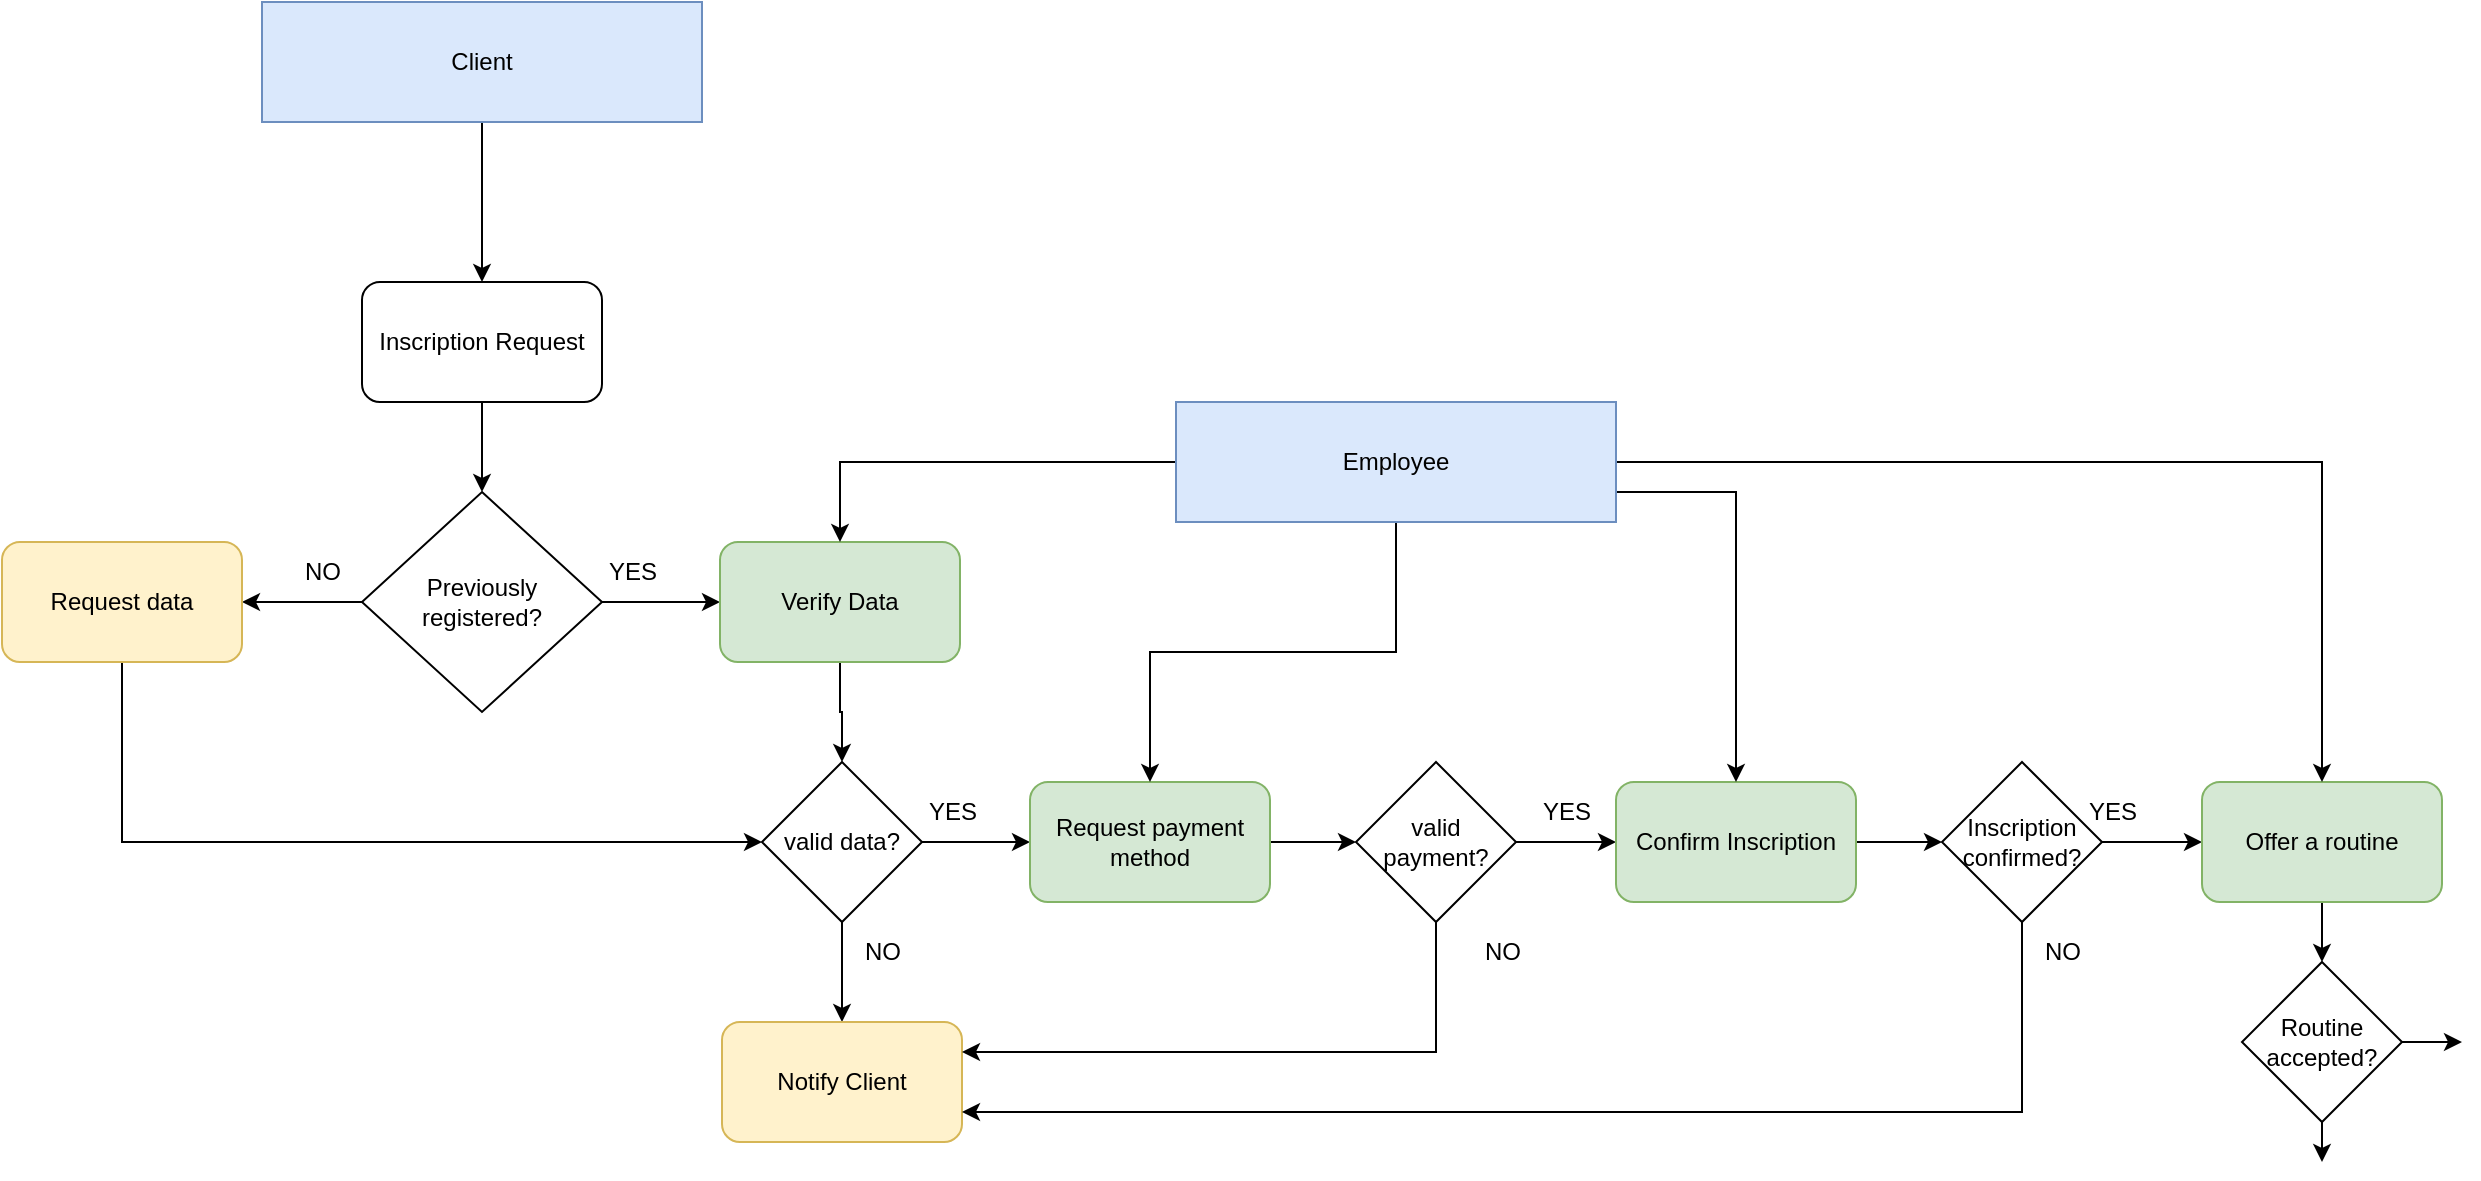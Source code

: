 <mxfile version="24.5.5" type="github">
  <diagram name="Página-1" id="WBaLmYNLntUNm74ANVJh">
    <mxGraphModel dx="2282" dy="1894" grid="1" gridSize="10" guides="1" tooltips="1" connect="1" arrows="1" fold="1" page="1" pageScale="1" pageWidth="827" pageHeight="1169" math="0" shadow="0">
      <root>
        <mxCell id="0" />
        <mxCell id="1" parent="0" />
        <mxCell id="hDY3VPVyiEWuewTr8_L1-15" style="edgeStyle=orthogonalEdgeStyle;rounded=0;orthogonalLoop=1;jettySize=auto;html=1;entryX=0.5;entryY=0;entryDx=0;entryDy=0;" edge="1" parent="1" source="hDY3VPVyiEWuewTr8_L1-2" target="hDY3VPVyiEWuewTr8_L1-7">
          <mxGeometry relative="1" as="geometry" />
        </mxCell>
        <mxCell id="hDY3VPVyiEWuewTr8_L1-2" value="Client" style="rounded=0;whiteSpace=wrap;html=1;fillColor=#dae8fc;strokeColor=#6c8ebf;" vertex="1" parent="1">
          <mxGeometry x="20" y="-140" width="220" height="60" as="geometry" />
        </mxCell>
        <mxCell id="hDY3VPVyiEWuewTr8_L1-14" style="edgeStyle=orthogonalEdgeStyle;rounded=0;orthogonalLoop=1;jettySize=auto;html=1;entryX=0.5;entryY=0;entryDx=0;entryDy=0;" edge="1" parent="1" source="hDY3VPVyiEWuewTr8_L1-7" target="hDY3VPVyiEWuewTr8_L1-8">
          <mxGeometry relative="1" as="geometry" />
        </mxCell>
        <mxCell id="hDY3VPVyiEWuewTr8_L1-7" value="Inscription Request" style="rounded=1;whiteSpace=wrap;html=1;" vertex="1" parent="1">
          <mxGeometry x="70" width="120" height="60" as="geometry" />
        </mxCell>
        <mxCell id="hDY3VPVyiEWuewTr8_L1-9" style="edgeStyle=orthogonalEdgeStyle;rounded=0;orthogonalLoop=1;jettySize=auto;html=1;entryX=0;entryY=0.5;entryDx=0;entryDy=0;" edge="1" parent="1" source="hDY3VPVyiEWuewTr8_L1-8" target="hDY3VPVyiEWuewTr8_L1-16">
          <mxGeometry relative="1" as="geometry">
            <mxPoint x="250" y="160" as="targetPoint" />
          </mxGeometry>
        </mxCell>
        <mxCell id="hDY3VPVyiEWuewTr8_L1-13" style="edgeStyle=orthogonalEdgeStyle;rounded=0;orthogonalLoop=1;jettySize=auto;html=1;entryX=1;entryY=0.5;entryDx=0;entryDy=0;" edge="1" parent="1" source="hDY3VPVyiEWuewTr8_L1-8" target="hDY3VPVyiEWuewTr8_L1-39">
          <mxGeometry relative="1" as="geometry">
            <mxPoint x="10" y="160" as="targetPoint" />
          </mxGeometry>
        </mxCell>
        <mxCell id="hDY3VPVyiEWuewTr8_L1-8" value="Previously registered?" style="rhombus;whiteSpace=wrap;html=1;" vertex="1" parent="1">
          <mxGeometry x="70" y="105" width="120" height="110" as="geometry" />
        </mxCell>
        <mxCell id="hDY3VPVyiEWuewTr8_L1-10" value="YES" style="text;html=1;align=center;verticalAlign=middle;resizable=0;points=[];autosize=1;strokeColor=none;fillColor=none;" vertex="1" parent="1">
          <mxGeometry x="180" y="130" width="50" height="30" as="geometry" />
        </mxCell>
        <mxCell id="hDY3VPVyiEWuewTr8_L1-12" value="NO" style="text;html=1;align=center;verticalAlign=middle;resizable=0;points=[];autosize=1;strokeColor=none;fillColor=none;" vertex="1" parent="1">
          <mxGeometry x="30" y="130" width="40" height="30" as="geometry" />
        </mxCell>
        <mxCell id="hDY3VPVyiEWuewTr8_L1-19" style="edgeStyle=orthogonalEdgeStyle;rounded=0;orthogonalLoop=1;jettySize=auto;html=1;entryX=0.5;entryY=0;entryDx=0;entryDy=0;" edge="1" parent="1" source="hDY3VPVyiEWuewTr8_L1-16" target="hDY3VPVyiEWuewTr8_L1-17">
          <mxGeometry relative="1" as="geometry" />
        </mxCell>
        <mxCell id="hDY3VPVyiEWuewTr8_L1-16" value="Verify Data" style="rounded=1;whiteSpace=wrap;html=1;fillColor=#d5e8d4;strokeColor=#82b366;" vertex="1" parent="1">
          <mxGeometry x="249" y="130" width="120" height="60" as="geometry" />
        </mxCell>
        <mxCell id="hDY3VPVyiEWuewTr8_L1-18" style="edgeStyle=orthogonalEdgeStyle;rounded=0;orthogonalLoop=1;jettySize=auto;html=1;entryX=0;entryY=0.5;entryDx=0;entryDy=0;" edge="1" parent="1" source="hDY3VPVyiEWuewTr8_L1-17" target="hDY3VPVyiEWuewTr8_L1-20">
          <mxGeometry relative="1" as="geometry">
            <mxPoint x="430" y="280" as="targetPoint" />
          </mxGeometry>
        </mxCell>
        <mxCell id="hDY3VPVyiEWuewTr8_L1-22" style="edgeStyle=orthogonalEdgeStyle;rounded=0;orthogonalLoop=1;jettySize=auto;html=1;entryX=0.5;entryY=0;entryDx=0;entryDy=0;" edge="1" parent="1" source="hDY3VPVyiEWuewTr8_L1-17" target="hDY3VPVyiEWuewTr8_L1-24">
          <mxGeometry relative="1" as="geometry">
            <mxPoint x="310" y="370" as="targetPoint" />
          </mxGeometry>
        </mxCell>
        <mxCell id="hDY3VPVyiEWuewTr8_L1-17" value="valid data?" style="rhombus;whiteSpace=wrap;html=1;" vertex="1" parent="1">
          <mxGeometry x="270" y="240" width="80" height="80" as="geometry" />
        </mxCell>
        <mxCell id="hDY3VPVyiEWuewTr8_L1-26" style="edgeStyle=orthogonalEdgeStyle;rounded=0;orthogonalLoop=1;jettySize=auto;html=1;entryX=0;entryY=0.5;entryDx=0;entryDy=0;" edge="1" parent="1" source="hDY3VPVyiEWuewTr8_L1-20" target="hDY3VPVyiEWuewTr8_L1-25">
          <mxGeometry relative="1" as="geometry" />
        </mxCell>
        <mxCell id="hDY3VPVyiEWuewTr8_L1-20" value="Request payment method" style="rounded=1;whiteSpace=wrap;html=1;fillColor=#d5e8d4;strokeColor=#82b366;" vertex="1" parent="1">
          <mxGeometry x="404" y="250" width="120" height="60" as="geometry" />
        </mxCell>
        <mxCell id="hDY3VPVyiEWuewTr8_L1-21" value="YES" style="text;html=1;align=center;verticalAlign=middle;resizable=0;points=[];autosize=1;strokeColor=none;fillColor=none;" vertex="1" parent="1">
          <mxGeometry x="340" y="250" width="50" height="30" as="geometry" />
        </mxCell>
        <mxCell id="hDY3VPVyiEWuewTr8_L1-23" value="NO" style="text;html=1;align=center;verticalAlign=middle;resizable=0;points=[];autosize=1;strokeColor=none;fillColor=none;" vertex="1" parent="1">
          <mxGeometry x="310" y="320" width="40" height="30" as="geometry" />
        </mxCell>
        <mxCell id="hDY3VPVyiEWuewTr8_L1-24" value="Notify Client" style="rounded=1;whiteSpace=wrap;html=1;fillColor=#fff2cc;strokeColor=#d6b656;" vertex="1" parent="1">
          <mxGeometry x="250" y="370" width="120" height="60" as="geometry" />
        </mxCell>
        <mxCell id="hDY3VPVyiEWuewTr8_L1-27" style="edgeStyle=orthogonalEdgeStyle;rounded=0;orthogonalLoop=1;jettySize=auto;html=1;entryX=0;entryY=0.5;entryDx=0;entryDy=0;" edge="1" parent="1" source="hDY3VPVyiEWuewTr8_L1-25" target="hDY3VPVyiEWuewTr8_L1-34">
          <mxGeometry relative="1" as="geometry">
            <mxPoint x="700" y="280" as="targetPoint" />
          </mxGeometry>
        </mxCell>
        <mxCell id="hDY3VPVyiEWuewTr8_L1-33" style="edgeStyle=orthogonalEdgeStyle;rounded=0;orthogonalLoop=1;jettySize=auto;html=1;entryX=1;entryY=0.25;entryDx=0;entryDy=0;exitX=0.5;exitY=1;exitDx=0;exitDy=0;" edge="1" parent="1" source="hDY3VPVyiEWuewTr8_L1-25" target="hDY3VPVyiEWuewTr8_L1-24">
          <mxGeometry relative="1" as="geometry">
            <Array as="points">
              <mxPoint x="607" y="385" />
            </Array>
          </mxGeometry>
        </mxCell>
        <mxCell id="hDY3VPVyiEWuewTr8_L1-25" value="valid&lt;br&gt;payment?" style="rhombus;whiteSpace=wrap;html=1;" vertex="1" parent="1">
          <mxGeometry x="567" y="240" width="80" height="80" as="geometry" />
        </mxCell>
        <mxCell id="hDY3VPVyiEWuewTr8_L1-29" value="YES" style="text;html=1;align=center;verticalAlign=middle;resizable=0;points=[];autosize=1;strokeColor=none;fillColor=none;" vertex="1" parent="1">
          <mxGeometry x="647" y="250" width="50" height="30" as="geometry" />
        </mxCell>
        <mxCell id="hDY3VPVyiEWuewTr8_L1-30" value="NO" style="text;html=1;align=center;verticalAlign=middle;resizable=0;points=[];autosize=1;strokeColor=none;fillColor=none;" vertex="1" parent="1">
          <mxGeometry x="620" y="320" width="40" height="30" as="geometry" />
        </mxCell>
        <mxCell id="hDY3VPVyiEWuewTr8_L1-42" style="edgeStyle=orthogonalEdgeStyle;rounded=0;orthogonalLoop=1;jettySize=auto;html=1;entryX=0;entryY=0.5;entryDx=0;entryDy=0;" edge="1" parent="1" source="hDY3VPVyiEWuewTr8_L1-34" target="hDY3VPVyiEWuewTr8_L1-41">
          <mxGeometry relative="1" as="geometry" />
        </mxCell>
        <mxCell id="hDY3VPVyiEWuewTr8_L1-34" value="Confirm Inscription" style="rounded=1;whiteSpace=wrap;html=1;fillColor=#d5e8d4;strokeColor=#82b366;" vertex="1" parent="1">
          <mxGeometry x="697" y="250" width="120" height="60" as="geometry" />
        </mxCell>
        <mxCell id="hDY3VPVyiEWuewTr8_L1-40" style="edgeStyle=orthogonalEdgeStyle;rounded=0;orthogonalLoop=1;jettySize=auto;html=1;entryX=0;entryY=0.5;entryDx=0;entryDy=0;" edge="1" parent="1" target="hDY3VPVyiEWuewTr8_L1-17">
          <mxGeometry relative="1" as="geometry">
            <mxPoint x="-50" y="190" as="sourcePoint" />
            <Array as="points">
              <mxPoint x="-50" y="280" />
            </Array>
          </mxGeometry>
        </mxCell>
        <mxCell id="hDY3VPVyiEWuewTr8_L1-39" value="Request data" style="rounded=1;whiteSpace=wrap;html=1;fillColor=#fff2cc;strokeColor=#d6b656;" vertex="1" parent="1">
          <mxGeometry x="-110" y="130" width="120" height="60" as="geometry" />
        </mxCell>
        <mxCell id="hDY3VPVyiEWuewTr8_L1-49" style="edgeStyle=orthogonalEdgeStyle;rounded=0;orthogonalLoop=1;jettySize=auto;html=1;entryX=1;entryY=0.75;entryDx=0;entryDy=0;" edge="1" parent="1" source="hDY3VPVyiEWuewTr8_L1-41" target="hDY3VPVyiEWuewTr8_L1-24">
          <mxGeometry relative="1" as="geometry">
            <Array as="points">
              <mxPoint x="900" y="415" />
            </Array>
          </mxGeometry>
        </mxCell>
        <mxCell id="hDY3VPVyiEWuewTr8_L1-51" style="edgeStyle=orthogonalEdgeStyle;rounded=0;orthogonalLoop=1;jettySize=auto;html=1;entryX=0;entryY=0.5;entryDx=0;entryDy=0;" edge="1" parent="1" source="hDY3VPVyiEWuewTr8_L1-41" target="hDY3VPVyiEWuewTr8_L1-52">
          <mxGeometry relative="1" as="geometry">
            <mxPoint x="1000" y="280" as="targetPoint" />
          </mxGeometry>
        </mxCell>
        <mxCell id="hDY3VPVyiEWuewTr8_L1-41" value="Inscription confirmed?" style="rhombus;whiteSpace=wrap;html=1;" vertex="1" parent="1">
          <mxGeometry x="860" y="240" width="80" height="80" as="geometry" />
        </mxCell>
        <mxCell id="hDY3VPVyiEWuewTr8_L1-48" value="YES" style="text;html=1;align=center;verticalAlign=middle;resizable=0;points=[];autosize=1;strokeColor=none;fillColor=none;" vertex="1" parent="1">
          <mxGeometry x="920" y="250" width="50" height="30" as="geometry" />
        </mxCell>
        <mxCell id="hDY3VPVyiEWuewTr8_L1-50" value="NO" style="text;html=1;align=center;verticalAlign=middle;resizable=0;points=[];autosize=1;strokeColor=none;fillColor=none;" vertex="1" parent="1">
          <mxGeometry x="900" y="320" width="40" height="30" as="geometry" />
        </mxCell>
        <mxCell id="hDY3VPVyiEWuewTr8_L1-65" style="edgeStyle=orthogonalEdgeStyle;rounded=0;orthogonalLoop=1;jettySize=auto;html=1;entryX=0.5;entryY=0;entryDx=0;entryDy=0;" edge="1" parent="1" source="hDY3VPVyiEWuewTr8_L1-52" target="hDY3VPVyiEWuewTr8_L1-64">
          <mxGeometry relative="1" as="geometry" />
        </mxCell>
        <mxCell id="hDY3VPVyiEWuewTr8_L1-52" value="Offer a routine" style="rounded=1;whiteSpace=wrap;html=1;fillColor=#d5e8d4;strokeColor=#82b366;" vertex="1" parent="1">
          <mxGeometry x="990" y="250" width="120" height="60" as="geometry" />
        </mxCell>
        <mxCell id="hDY3VPVyiEWuewTr8_L1-60" style="edgeStyle=orthogonalEdgeStyle;rounded=0;orthogonalLoop=1;jettySize=auto;html=1;entryX=0.5;entryY=0;entryDx=0;entryDy=0;" edge="1" parent="1" source="hDY3VPVyiEWuewTr8_L1-59" target="hDY3VPVyiEWuewTr8_L1-16">
          <mxGeometry relative="1" as="geometry" />
        </mxCell>
        <mxCell id="hDY3VPVyiEWuewTr8_L1-61" style="edgeStyle=orthogonalEdgeStyle;rounded=0;orthogonalLoop=1;jettySize=auto;html=1;entryX=0.5;entryY=0;entryDx=0;entryDy=0;exitX=1;exitY=0.75;exitDx=0;exitDy=0;" edge="1" parent="1" source="hDY3VPVyiEWuewTr8_L1-59" target="hDY3VPVyiEWuewTr8_L1-34">
          <mxGeometry relative="1" as="geometry">
            <Array as="points">
              <mxPoint x="757" y="105" />
            </Array>
          </mxGeometry>
        </mxCell>
        <mxCell id="hDY3VPVyiEWuewTr8_L1-62" style="edgeStyle=orthogonalEdgeStyle;rounded=0;orthogonalLoop=1;jettySize=auto;html=1;entryX=0.5;entryY=0;entryDx=0;entryDy=0;" edge="1" parent="1" source="hDY3VPVyiEWuewTr8_L1-59" target="hDY3VPVyiEWuewTr8_L1-20">
          <mxGeometry relative="1" as="geometry" />
        </mxCell>
        <mxCell id="hDY3VPVyiEWuewTr8_L1-63" style="edgeStyle=orthogonalEdgeStyle;rounded=0;orthogonalLoop=1;jettySize=auto;html=1;entryX=0.5;entryY=0;entryDx=0;entryDy=0;" edge="1" parent="1" source="hDY3VPVyiEWuewTr8_L1-59" target="hDY3VPVyiEWuewTr8_L1-52">
          <mxGeometry relative="1" as="geometry" />
        </mxCell>
        <mxCell id="hDY3VPVyiEWuewTr8_L1-59" value="Employee" style="rounded=0;whiteSpace=wrap;html=1;fillColor=#dae8fc;strokeColor=#6c8ebf;" vertex="1" parent="1">
          <mxGeometry x="477" y="60" width="220" height="60" as="geometry" />
        </mxCell>
        <mxCell id="hDY3VPVyiEWuewTr8_L1-66" style="edgeStyle=orthogonalEdgeStyle;rounded=0;orthogonalLoop=1;jettySize=auto;html=1;" edge="1" parent="1" source="hDY3VPVyiEWuewTr8_L1-64">
          <mxGeometry relative="1" as="geometry">
            <mxPoint x="1120" y="380" as="targetPoint" />
          </mxGeometry>
        </mxCell>
        <mxCell id="hDY3VPVyiEWuewTr8_L1-67" style="edgeStyle=orthogonalEdgeStyle;rounded=0;orthogonalLoop=1;jettySize=auto;html=1;" edge="1" parent="1" source="hDY3VPVyiEWuewTr8_L1-64">
          <mxGeometry relative="1" as="geometry">
            <mxPoint x="1050" y="440" as="targetPoint" />
          </mxGeometry>
        </mxCell>
        <mxCell id="hDY3VPVyiEWuewTr8_L1-64" value="Routine accepted?" style="rhombus;whiteSpace=wrap;html=1;" vertex="1" parent="1">
          <mxGeometry x="1010" y="340" width="80" height="80" as="geometry" />
        </mxCell>
      </root>
    </mxGraphModel>
  </diagram>
</mxfile>
